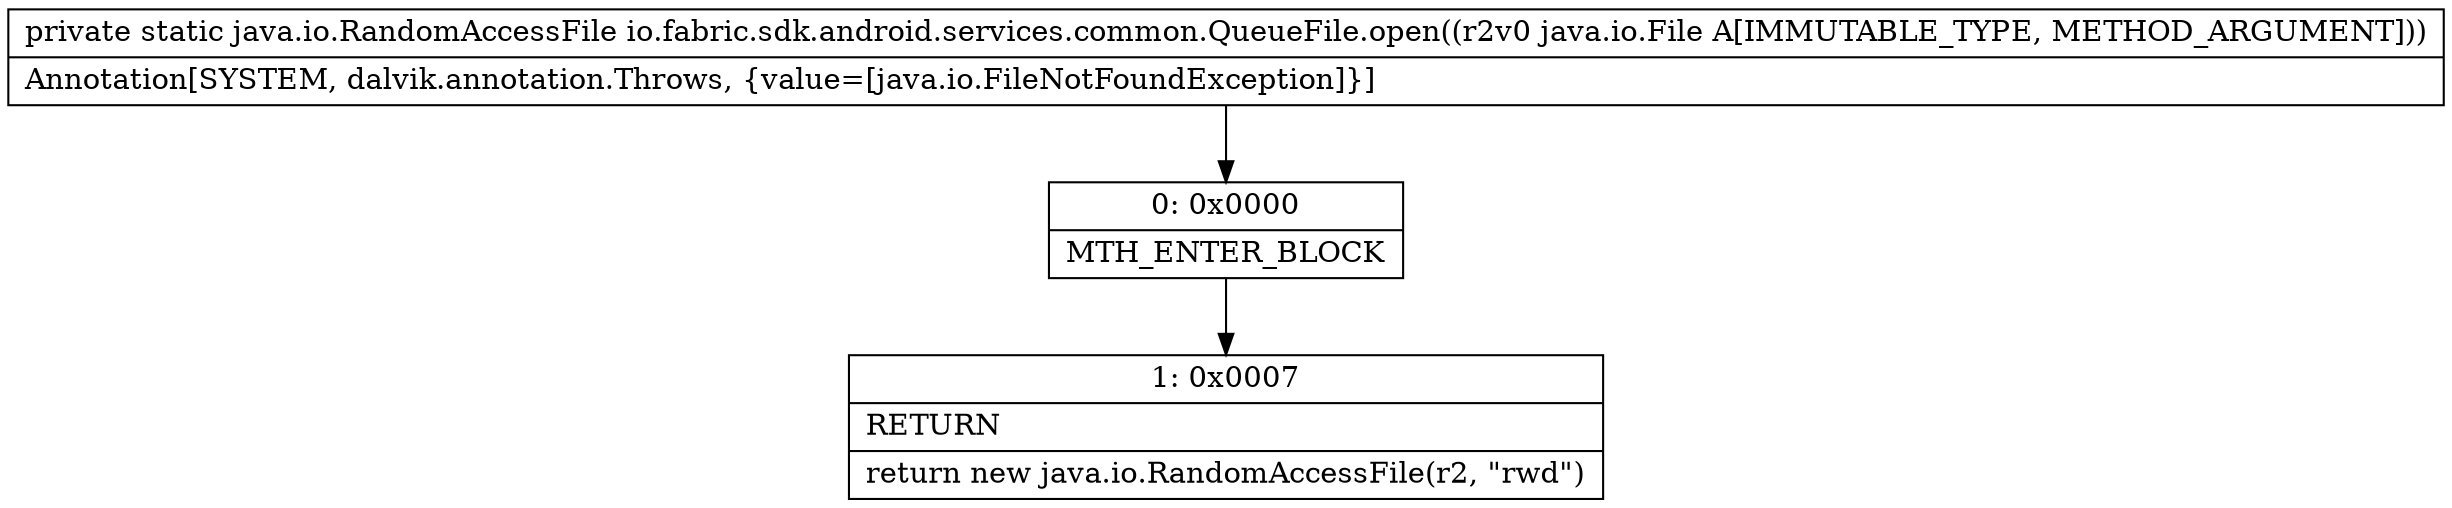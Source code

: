 digraph "CFG forio.fabric.sdk.android.services.common.QueueFile.open(Ljava\/io\/File;)Ljava\/io\/RandomAccessFile;" {
Node_0 [shape=record,label="{0\:\ 0x0000|MTH_ENTER_BLOCK\l}"];
Node_1 [shape=record,label="{1\:\ 0x0007|RETURN\l|return new java.io.RandomAccessFile(r2, \"rwd\")\l}"];
MethodNode[shape=record,label="{private static java.io.RandomAccessFile io.fabric.sdk.android.services.common.QueueFile.open((r2v0 java.io.File A[IMMUTABLE_TYPE, METHOD_ARGUMENT]))  | Annotation[SYSTEM, dalvik.annotation.Throws, \{value=[java.io.FileNotFoundException]\}]\l}"];
MethodNode -> Node_0;
Node_0 -> Node_1;
}

